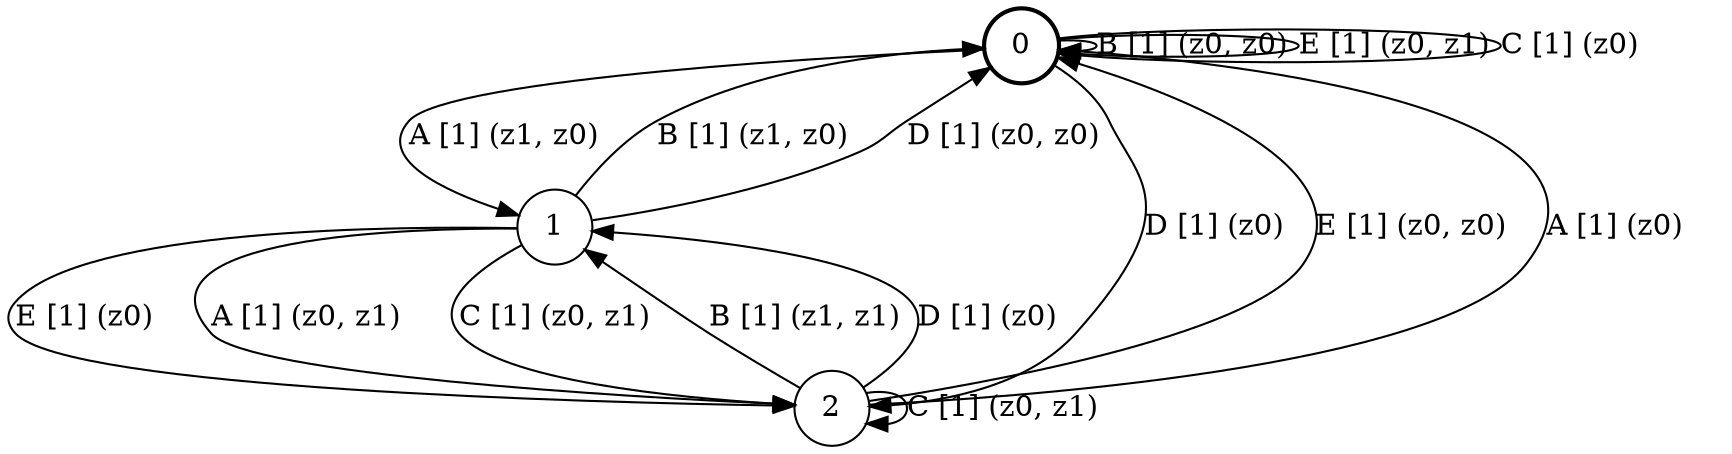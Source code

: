# generated file, don't try to modify
# command: dot -Tpng <filename> > tree.png
digraph Automaton {
    node [shape = circle];
    0 [style = "bold"];
    0 -> 0 [label = "B [1] (z0, z0) "];
    0 -> 0 [label = "E [1] (z0, z1) "];
    0 -> 1 [label = "A [1] (z1, z0) "];
    0 -> 2 [label = "D [1] (z0) "];
    0 -> 0 [label = "C [1] (z0) "];
    1 -> 0 [label = "B [1] (z1, z0) "];
    1 -> 2 [label = "E [1] (z0) "];
    1 -> 2 [label = "A [1] (z0, z1) "];
    1 -> 0 [label = "D [1] (z0, z0) "];
    1 -> 2 [label = "C [1] (z0, z1) "];
    2 -> 1 [label = "B [1] (z1, z1) "];
    2 -> 0 [label = "E [1] (z0, z0) "];
    2 -> 0 [label = "A [1] (z0) "];
    2 -> 1 [label = "D [1] (z0) "];
    2 -> 2 [label = "C [1] (z0, z1) "];
}
